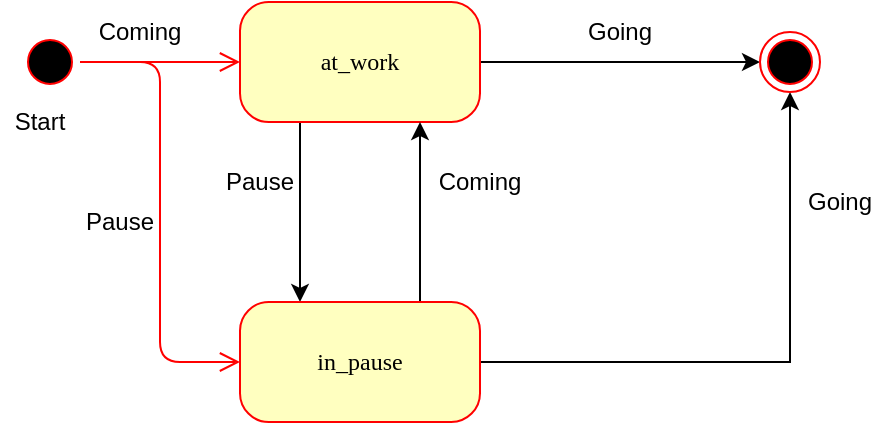 <mxfile version="12.3.6" type="device" pages="1"><diagram name="Page-1" id="58cdce13-f638-feb5-8d6f-7d28b1aa9fa0"><mxGraphModel dx="782" dy="433" grid="1" gridSize="10" guides="1" tooltips="1" connect="1" arrows="1" fold="1" page="1" pageScale="1" pageWidth="1100" pageHeight="850" background="#ffffff" math="0" shadow="0"><root><mxCell id="0"/><mxCell id="1" parent="0"/><mxCell id="382b91b5511bd0f7-1" value="" style="ellipse;html=1;shape=startState;fillColor=#000000;strokeColor=#ff0000;rounded=1;shadow=0;comic=0;labelBackgroundColor=none;fontFamily=Verdana;fontSize=12;fontColor=#000000;align=center;direction=south;" parent="1" vertex="1"><mxGeometry x="130" y="135" width="30" height="30" as="geometry"/></mxCell><mxCell id="AzJ9PP8ASCIh_-uWvh3K-4" style="edgeStyle=orthogonalEdgeStyle;rounded=0;orthogonalLoop=1;jettySize=auto;html=1;exitX=0.25;exitY=1;exitDx=0;exitDy=0;entryX=0.25;entryY=0;entryDx=0;entryDy=0;" edge="1" parent="1" source="382b91b5511bd0f7-6" target="382b91b5511bd0f7-7"><mxGeometry relative="1" as="geometry"/></mxCell><mxCell id="AzJ9PP8ASCIh_-uWvh3K-14" value="" style="edgeStyle=orthogonalEdgeStyle;rounded=0;orthogonalLoop=1;jettySize=auto;html=1;entryX=0;entryY=0.5;entryDx=0;entryDy=0;" edge="1" parent="1" source="382b91b5511bd0f7-6" target="AzJ9PP8ASCIh_-uWvh3K-2"><mxGeometry relative="1" as="geometry"><mxPoint x="440" y="150" as="targetPoint"/></mxGeometry></mxCell><mxCell id="382b91b5511bd0f7-6" value="at_work" style="rounded=1;whiteSpace=wrap;html=1;arcSize=24;fillColor=#ffffc0;strokeColor=#ff0000;shadow=0;comic=0;labelBackgroundColor=none;fontFamily=Verdana;fontSize=12;fontColor=#000000;align=center;" parent="1" vertex="1"><mxGeometry x="240" y="120" width="120" height="60" as="geometry"/></mxCell><mxCell id="AzJ9PP8ASCIh_-uWvh3K-3" style="edgeStyle=orthogonalEdgeStyle;rounded=0;orthogonalLoop=1;jettySize=auto;html=1;exitX=0.75;exitY=0;exitDx=0;exitDy=0;entryX=0.75;entryY=1;entryDx=0;entryDy=0;" edge="1" parent="1" source="382b91b5511bd0f7-7" target="382b91b5511bd0f7-6"><mxGeometry relative="1" as="geometry"/></mxCell><mxCell id="AzJ9PP8ASCIh_-uWvh3K-12" value="" style="edgeStyle=orthogonalEdgeStyle;rounded=0;orthogonalLoop=1;jettySize=auto;html=1;entryX=0.5;entryY=1;entryDx=0;entryDy=0;" edge="1" parent="1" source="382b91b5511bd0f7-7" target="AzJ9PP8ASCIh_-uWvh3K-2"><mxGeometry relative="1" as="geometry"><mxPoint x="440" y="300" as="targetPoint"/></mxGeometry></mxCell><mxCell id="382b91b5511bd0f7-7" value="in_pause" style="rounded=1;whiteSpace=wrap;html=1;arcSize=24;fillColor=#ffffc0;strokeColor=#ff0000;shadow=0;comic=0;labelBackgroundColor=none;fontFamily=Verdana;fontSize=12;fontColor=#000000;align=center;" parent="1" vertex="1"><mxGeometry x="240" y="270" width="120" height="60" as="geometry"/></mxCell><mxCell id="2a3bc250acf0617d-9" style="edgeStyle=orthogonalEdgeStyle;html=1;labelBackgroundColor=none;endArrow=open;endSize=8;strokeColor=#ff0000;fontFamily=Verdana;fontSize=12;align=left;" parent="1" source="382b91b5511bd0f7-1" target="382b91b5511bd0f7-6" edge="1"><mxGeometry relative="1" as="geometry"/></mxCell><mxCell id="AzJ9PP8ASCIh_-uWvh3K-1" value="Start" style="text;html=1;strokeColor=none;fillColor=none;align=center;verticalAlign=middle;whiteSpace=wrap;rounded=0;" vertex="1" parent="1"><mxGeometry x="120" y="170" width="40" height="20" as="geometry"/></mxCell><mxCell id="AzJ9PP8ASCIh_-uWvh3K-2" value="" style="ellipse;html=1;shape=endState;fillColor=#000000;strokeColor=#ff0000;" vertex="1" parent="1"><mxGeometry x="500" y="135" width="30" height="30" as="geometry"/></mxCell><mxCell id="AzJ9PP8ASCIh_-uWvh3K-5" value="Coming" style="text;html=1;strokeColor=none;fillColor=none;align=center;verticalAlign=middle;whiteSpace=wrap;rounded=0;" vertex="1" parent="1"><mxGeometry x="170" y="125" width="40" height="20" as="geometry"/></mxCell><mxCell id="AzJ9PP8ASCIh_-uWvh3K-6" style="edgeStyle=orthogonalEdgeStyle;html=1;labelBackgroundColor=none;endArrow=open;endSize=8;strokeColor=#ff0000;fontFamily=Verdana;fontSize=12;align=left;exitX=0.5;exitY=0;exitDx=0;exitDy=0;entryX=0;entryY=0.5;entryDx=0;entryDy=0;" edge="1" parent="1" source="382b91b5511bd0f7-1" target="382b91b5511bd0f7-7"><mxGeometry relative="1" as="geometry"><mxPoint x="170" y="160" as="sourcePoint"/><mxPoint x="250" y="160" as="targetPoint"/></mxGeometry></mxCell><mxCell id="AzJ9PP8ASCIh_-uWvh3K-7" value="Pause" style="text;html=1;strokeColor=none;fillColor=none;align=center;verticalAlign=middle;whiteSpace=wrap;rounded=0;" vertex="1" parent="1"><mxGeometry x="160" y="220" width="40" height="20" as="geometry"/></mxCell><mxCell id="AzJ9PP8ASCIh_-uWvh3K-8" value="Pause" style="text;html=1;strokeColor=none;fillColor=none;align=center;verticalAlign=middle;whiteSpace=wrap;rounded=0;" vertex="1" parent="1"><mxGeometry x="230" y="200" width="40" height="20" as="geometry"/></mxCell><mxCell id="AzJ9PP8ASCIh_-uWvh3K-9" value="Coming" style="text;html=1;strokeColor=none;fillColor=none;align=center;verticalAlign=middle;whiteSpace=wrap;rounded=0;" vertex="1" parent="1"><mxGeometry x="340" y="200" width="40" height="20" as="geometry"/></mxCell><mxCell id="AzJ9PP8ASCIh_-uWvh3K-10" value="Going" style="text;html=1;strokeColor=none;fillColor=none;align=center;verticalAlign=middle;whiteSpace=wrap;rounded=0;" vertex="1" parent="1"><mxGeometry x="410" y="125" width="40" height="20" as="geometry"/></mxCell><mxCell id="AzJ9PP8ASCIh_-uWvh3K-16" value="Going" style="text;html=1;strokeColor=none;fillColor=none;align=center;verticalAlign=middle;whiteSpace=wrap;rounded=0;" vertex="1" parent="1"><mxGeometry x="520" y="210" width="40" height="20" as="geometry"/></mxCell></root></mxGraphModel></diagram></mxfile>